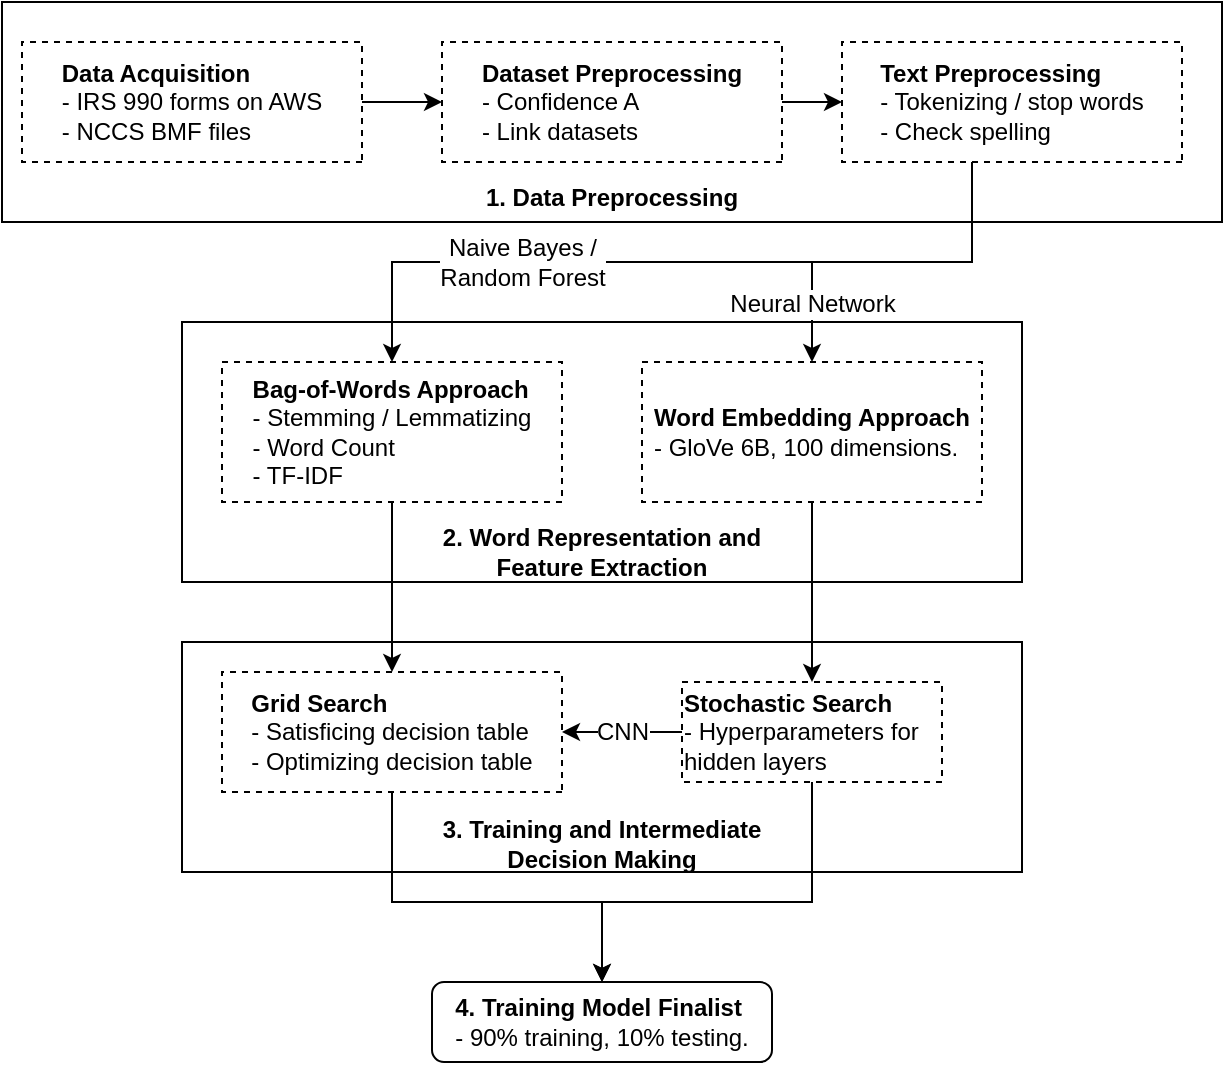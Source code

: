 <mxfile version="10.6.5" type="google"><diagram id="jhSGxQMu7TnXVjpIvlFk" name="Page-1"><mxGraphModel dx="918" dy="621" grid="1" gridSize="10" guides="1" tooltips="1" connect="1" arrows="1" fold="1" page="1" pageScale="1" pageWidth="850" pageHeight="1100" math="0" shadow="0"><root><mxCell id="0"/><mxCell id="1" parent="0"/><mxCell id="WNTbKnMYW-DVd4H3UtMg-36" value="" style="group" parent="1" vertex="1" connectable="0"><mxGeometry x="135" y="285" width="610" height="110" as="geometry"/></mxCell><mxCell id="WNTbKnMYW-DVd4H3UtMg-37" value="&lt;b&gt;&lt;br&gt;&lt;br&gt;&lt;br&gt;&lt;br&gt;&lt;br&gt;&lt;br&gt;1. Data Preprocessing&lt;br&gt;&lt;/b&gt;" style="rounded=0;whiteSpace=wrap;html=1;fillColor=none;" parent="WNTbKnMYW-DVd4H3UtMg-36" vertex="1"><mxGeometry width="610" height="110" as="geometry"/></mxCell><mxCell id="WNTbKnMYW-DVd4H3UtMg-26" value="" style="group" parent="1" vertex="1" connectable="0"><mxGeometry x="225" y="605" width="420" height="115" as="geometry"/></mxCell><mxCell id="WNTbKnMYW-DVd4H3UtMg-27" value="&lt;br&gt;&lt;br&gt;&lt;br&gt;&lt;br&gt;&lt;br&gt;&lt;br&gt;&lt;b&gt;3. Training and Intermediate&lt;br&gt;Decision Making&lt;/b&gt;&lt;br&gt;" style="rounded=0;whiteSpace=wrap;html=1;fillColor=none;" parent="WNTbKnMYW-DVd4H3UtMg-26" vertex="1"><mxGeometry width="420" height="115.0" as="geometry"/></mxCell><mxCell id="WNTbKnMYW-DVd4H3UtMg-34" style="edgeStyle=orthogonalEdgeStyle;rounded=0;orthogonalLoop=1;jettySize=auto;html=1;exitX=0.5;exitY=1;exitDx=0;exitDy=0;" parent="1" source="WNTbKnMYW-DVd4H3UtMg-14" target="WNTbKnMYW-DVd4H3UtMg-33" edge="1"><mxGeometry relative="1" as="geometry"><Array as="points"><mxPoint x="330" y="735"/><mxPoint x="435" y="735"/></Array></mxGeometry></mxCell><mxCell id="WNTbKnMYW-DVd4H3UtMg-14" value="&lt;div style=&quot;text-align: left&quot;&gt;&lt;b&gt;Grid Search&lt;/b&gt;&lt;br&gt;&lt;/div&gt;&lt;div style=&quot;text-align: left&quot;&gt;&lt;span&gt;- Satisficing decision table&lt;/span&gt;&lt;b&gt;&lt;br&gt;&lt;/b&gt;&lt;/div&gt;&lt;div style=&quot;text-align: left&quot;&gt;&lt;span&gt;- Optimizing decision table&lt;/span&gt;&lt;/div&gt;" style="rounded=0;whiteSpace=wrap;html=1;flipH=1;flipV=1;fillColor=none;dashed=1;" parent="1" vertex="1"><mxGeometry x="245" y="620" width="170" height="60" as="geometry"/></mxCell><mxCell id="WNTbKnMYW-DVd4H3UtMg-3" value="" style="edgeStyle=orthogonalEdgeStyle;rounded=0;orthogonalLoop=1;jettySize=auto;html=1;" parent="1" source="WNTbKnMYW-DVd4H3UtMg-1" target="WNTbKnMYW-DVd4H3UtMg-2" edge="1"><mxGeometry relative="1" as="geometry"/></mxCell><mxCell id="WNTbKnMYW-DVd4H3UtMg-1" value="&lt;div style=&quot;text-align: left&quot;&gt;&lt;b&gt;&lt;font style=&quot;font-size: 12px&quot;&gt;Data Acquisition&lt;/font&gt;&lt;/b&gt;&lt;/div&gt;&lt;div style=&quot;text-align: left&quot;&gt;&lt;span&gt;&lt;font style=&quot;font-size: 12px&quot;&gt;- IRS 990 forms on AWS&lt;/font&gt;&lt;/span&gt;&lt;/div&gt;&lt;div style=&quot;text-align: left&quot;&gt;&lt;font style=&quot;font-size: 12px&quot;&gt;- NCCS BMF files&lt;/font&gt;&lt;/div&gt;" style="rounded=0;whiteSpace=wrap;html=1;flipH=1;flipV=1;dashed=1;" parent="1" vertex="1"><mxGeometry x="145" y="305" width="170" height="60" as="geometry"/></mxCell><mxCell id="WNTbKnMYW-DVd4H3UtMg-10" style="edgeStyle=orthogonalEdgeStyle;rounded=0;orthogonalLoop=1;jettySize=auto;html=1;exitX=1;exitY=0.5;exitDx=0;exitDy=0;entryX=0;entryY=0.5;entryDx=0;entryDy=0;" parent="1" source="WNTbKnMYW-DVd4H3UtMg-2" target="WNTbKnMYW-DVd4H3UtMg-4" edge="1"><mxGeometry relative="1" as="geometry"/></mxCell><mxCell id="WNTbKnMYW-DVd4H3UtMg-2" value="&lt;div style=&quot;text-align: left&quot;&gt;&lt;b&gt;&lt;font style=&quot;font-size: 12px&quot;&gt;Dataset Preprocessing&lt;/font&gt;&lt;/b&gt;&lt;/div&gt;&lt;div style=&quot;text-align: left&quot;&gt;&lt;span&gt;&lt;font style=&quot;font-size: 12px&quot;&gt;- Confidence A&lt;/font&gt;&lt;/span&gt;&lt;/div&gt;&lt;div style=&quot;text-align: left&quot;&gt;&lt;span&gt;&lt;font style=&quot;font-size: 12px&quot;&gt;- Link datasets&lt;/font&gt;&lt;/span&gt;&lt;/div&gt;" style="rounded=0;whiteSpace=wrap;html=1;flipH=1;flipV=1;dashed=1;" parent="1" vertex="1"><mxGeometry x="355" y="305" width="170" height="60" as="geometry"/></mxCell><mxCell id="WNTbKnMYW-DVd4H3UtMg-9" style="edgeStyle=orthogonalEdgeStyle;rounded=0;orthogonalLoop=1;jettySize=auto;html=1;entryX=0.5;entryY=0;entryDx=0;entryDy=0;" parent="1" source="WNTbKnMYW-DVd4H3UtMg-4" target="WNTbKnMYW-DVd4H3UtMg-5" edge="1"><mxGeometry relative="1" as="geometry"><Array as="points"><mxPoint x="620" y="415"/><mxPoint x="330" y="415"/></Array></mxGeometry></mxCell><mxCell id="WNTbKnMYW-DVd4H3UtMg-11" style="edgeStyle=orthogonalEdgeStyle;rounded=0;orthogonalLoop=1;jettySize=auto;html=1;entryX=0.5;entryY=0;entryDx=0;entryDy=0;" parent="1" source="WNTbKnMYW-DVd4H3UtMg-4" target="WNTbKnMYW-DVd4H3UtMg-6" edge="1"><mxGeometry relative="1" as="geometry"><Array as="points"><mxPoint x="620" y="415"/><mxPoint x="540" y="415"/></Array></mxGeometry></mxCell><mxCell id="WNTbKnMYW-DVd4H3UtMg-4" value="&lt;div style=&quot;text-align: left&quot;&gt;&lt;b&gt;&lt;font style=&quot;font-size: 12px&quot;&gt;Text Preprocessing&lt;/font&gt;&lt;/b&gt;&lt;/div&gt;&lt;div style=&quot;text-align: left&quot;&gt;&lt;span&gt;- Tokenizing / stop words&lt;/span&gt;&lt;/div&gt;&lt;div style=&quot;text-align: left&quot;&gt;&lt;span&gt;- Check spelling&lt;/span&gt;&lt;/div&gt;" style="rounded=0;whiteSpace=wrap;html=1;flipH=1;flipV=1;dashed=1;" parent="1" vertex="1"><mxGeometry x="555" y="305" width="170" height="60" as="geometry"/></mxCell><mxCell id="WNTbKnMYW-DVd4H3UtMg-8" value="" style="group" parent="1" vertex="1" connectable="0"><mxGeometry x="225" y="445" width="420" height="130" as="geometry"/></mxCell><mxCell id="WNTbKnMYW-DVd4H3UtMg-7" value="&lt;br&gt;&lt;br&gt;&lt;br&gt;&lt;br&gt;&lt;br&gt;&lt;br&gt;&lt;br&gt;&lt;b&gt;2. Word Representation and&lt;/b&gt;&lt;br&gt;&lt;b&gt;Feature Extraction&lt;/b&gt;" style="rounded=0;whiteSpace=wrap;html=1;fillColor=none;" parent="WNTbKnMYW-DVd4H3UtMg-8" vertex="1"><mxGeometry width="420" height="130" as="geometry"/></mxCell><mxCell id="WNTbKnMYW-DVd4H3UtMg-5" value="&lt;div style=&quot;text-align: left&quot;&gt;&lt;span&gt;&lt;b&gt;Bag-of-Words Approach&lt;/b&gt;&lt;/span&gt;&lt;/div&gt;&lt;div style=&quot;text-align: left&quot;&gt;&lt;span&gt;- Stemming / Lemmatizing&lt;/span&gt;&lt;br&gt;&lt;/div&gt;&lt;div style=&quot;text-align: left&quot;&gt;&lt;span&gt;- Word Count&lt;/span&gt;&lt;/div&gt;&lt;div style=&quot;text-align: left&quot;&gt;&lt;span&gt;- TF-IDF&lt;/span&gt;&lt;/div&gt;" style="rounded=0;whiteSpace=wrap;html=1;flipH=1;flipV=1;dashed=1;" parent="WNTbKnMYW-DVd4H3UtMg-8" vertex="1"><mxGeometry x="20" y="20" width="170" height="70" as="geometry"/></mxCell><mxCell id="WNTbKnMYW-DVd4H3UtMg-6" value="&lt;div style=&quot;text-align: left&quot;&gt;&lt;span&gt;&lt;b&gt;Word Embedding Approach&lt;/b&gt;&lt;/span&gt;&lt;/div&gt;&lt;div style=&quot;text-align: left&quot;&gt;&lt;span&gt;- GloVe 6B, 100 dimensions.&lt;br&gt;&lt;/span&gt;&lt;/div&gt;" style="rounded=0;whiteSpace=wrap;html=1;flipH=1;flipV=1;dashed=1;" parent="WNTbKnMYW-DVd4H3UtMg-8" vertex="1"><mxGeometry x="230" y="20" width="170" height="70" as="geometry"/></mxCell><mxCell id="WNTbKnMYW-DVd4H3UtMg-19" value="" style="edgeStyle=orthogonalEdgeStyle;rounded=0;orthogonalLoop=1;jettySize=auto;html=1;" parent="1" source="WNTbKnMYW-DVd4H3UtMg-15" target="WNTbKnMYW-DVd4H3UtMg-14" edge="1"><mxGeometry relative="1" as="geometry"/></mxCell><mxCell id="WNTbKnMYW-DVd4H3UtMg-40" value="CNN" style="text;html=1;resizable=0;points=[];align=center;verticalAlign=middle;labelBackgroundColor=#ffffff;" parent="WNTbKnMYW-DVd4H3UtMg-19" vertex="1" connectable="0"><mxGeometry x="-0.003" y="-7" relative="1" as="geometry"><mxPoint x="-0.5" y="7" as="offset"/></mxGeometry></mxCell><mxCell id="WNTbKnMYW-DVd4H3UtMg-35" style="edgeStyle=orthogonalEdgeStyle;rounded=0;orthogonalLoop=1;jettySize=auto;html=1;exitX=0.5;exitY=1;exitDx=0;exitDy=0;entryX=0.5;entryY=0;entryDx=0;entryDy=0;" parent="1" source="WNTbKnMYW-DVd4H3UtMg-15" target="WNTbKnMYW-DVd4H3UtMg-33" edge="1"><mxGeometry relative="1" as="geometry"><Array as="points"><mxPoint x="540" y="735"/><mxPoint x="435" y="735"/></Array></mxGeometry></mxCell><mxCell id="WNTbKnMYW-DVd4H3UtMg-15" value="&lt;div style=&quot;text-align: left&quot;&gt;&lt;b&gt;Stochastic&amp;nbsp;&lt;/b&gt;&lt;b&gt;Search&lt;/b&gt;&lt;/div&gt;&lt;div style=&quot;text-align: left&quot;&gt;&lt;span&gt;-&amp;nbsp;&lt;/span&gt;&lt;span style=&quot;text-align: center&quot;&gt;Hyperparameters for hidden&amp;nbsp;&lt;/span&gt;&lt;span style=&quot;text-align: center&quot;&gt;layers&lt;/span&gt;&lt;/div&gt;" style="rounded=0;whiteSpace=wrap;html=1;flipH=1;flipV=1;dashed=1;" parent="1" vertex="1"><mxGeometry x="475" y="625" width="130" height="50" as="geometry"/></mxCell><mxCell id="WNTbKnMYW-DVd4H3UtMg-16" style="edgeStyle=orthogonalEdgeStyle;rounded=0;orthogonalLoop=1;jettySize=auto;html=1;entryX=0.5;entryY=0;entryDx=0;entryDy=0;" parent="1" source="WNTbKnMYW-DVd4H3UtMg-6" target="WNTbKnMYW-DVd4H3UtMg-15" edge="1"><mxGeometry relative="1" as="geometry"/></mxCell><mxCell id="WNTbKnMYW-DVd4H3UtMg-20" value="Neural Network" style="text;html=1;resizable=0;points=[];align=center;verticalAlign=middle;labelBackgroundColor=#ffffff;" parent="WNTbKnMYW-DVd4H3UtMg-16" vertex="1" connectable="0"><mxGeometry x="0.154" y="-2" relative="1" as="geometry"><mxPoint x="1.5" y="-151.5" as="offset"/></mxGeometry></mxCell><mxCell id="WNTbKnMYW-DVd4H3UtMg-24" style="edgeStyle=orthogonalEdgeStyle;rounded=0;orthogonalLoop=1;jettySize=auto;html=1;exitX=0.5;exitY=1;exitDx=0;exitDy=0;entryX=0.5;entryY=0;entryDx=0;entryDy=0;" parent="1" source="WNTbKnMYW-DVd4H3UtMg-5" target="WNTbKnMYW-DVd4H3UtMg-14" edge="1"><mxGeometry relative="1" as="geometry"/></mxCell><mxCell id="WNTbKnMYW-DVd4H3UtMg-25" value="Naive Bayes / &lt;br&gt;Random Forest" style="text;html=1;resizable=0;points=[];align=center;verticalAlign=middle;labelBackgroundColor=#ffffff;" parent="WNTbKnMYW-DVd4H3UtMg-24" vertex="1" connectable="0"><mxGeometry x="0.242" y="3" relative="1" as="geometry"><mxPoint x="62" y="-173" as="offset"/></mxGeometry></mxCell><mxCell id="WNTbKnMYW-DVd4H3UtMg-33" value="&lt;div style=&quot;text-align: left&quot;&gt;&lt;span&gt;&lt;b&gt;4. Training Model Finalist&lt;/b&gt;&lt;/span&gt;&lt;/div&gt;&lt;div style=&quot;text-align: left&quot;&gt;&lt;span&gt;- 90% training, 10% testing.&lt;/span&gt;&lt;/div&gt;" style="rounded=1;whiteSpace=wrap;html=1;flipH=1;flipV=1;fillColor=none;" parent="1" vertex="1"><mxGeometry x="350" y="775" width="170" height="40" as="geometry"/></mxCell></root></mxGraphModel></diagram></mxfile>